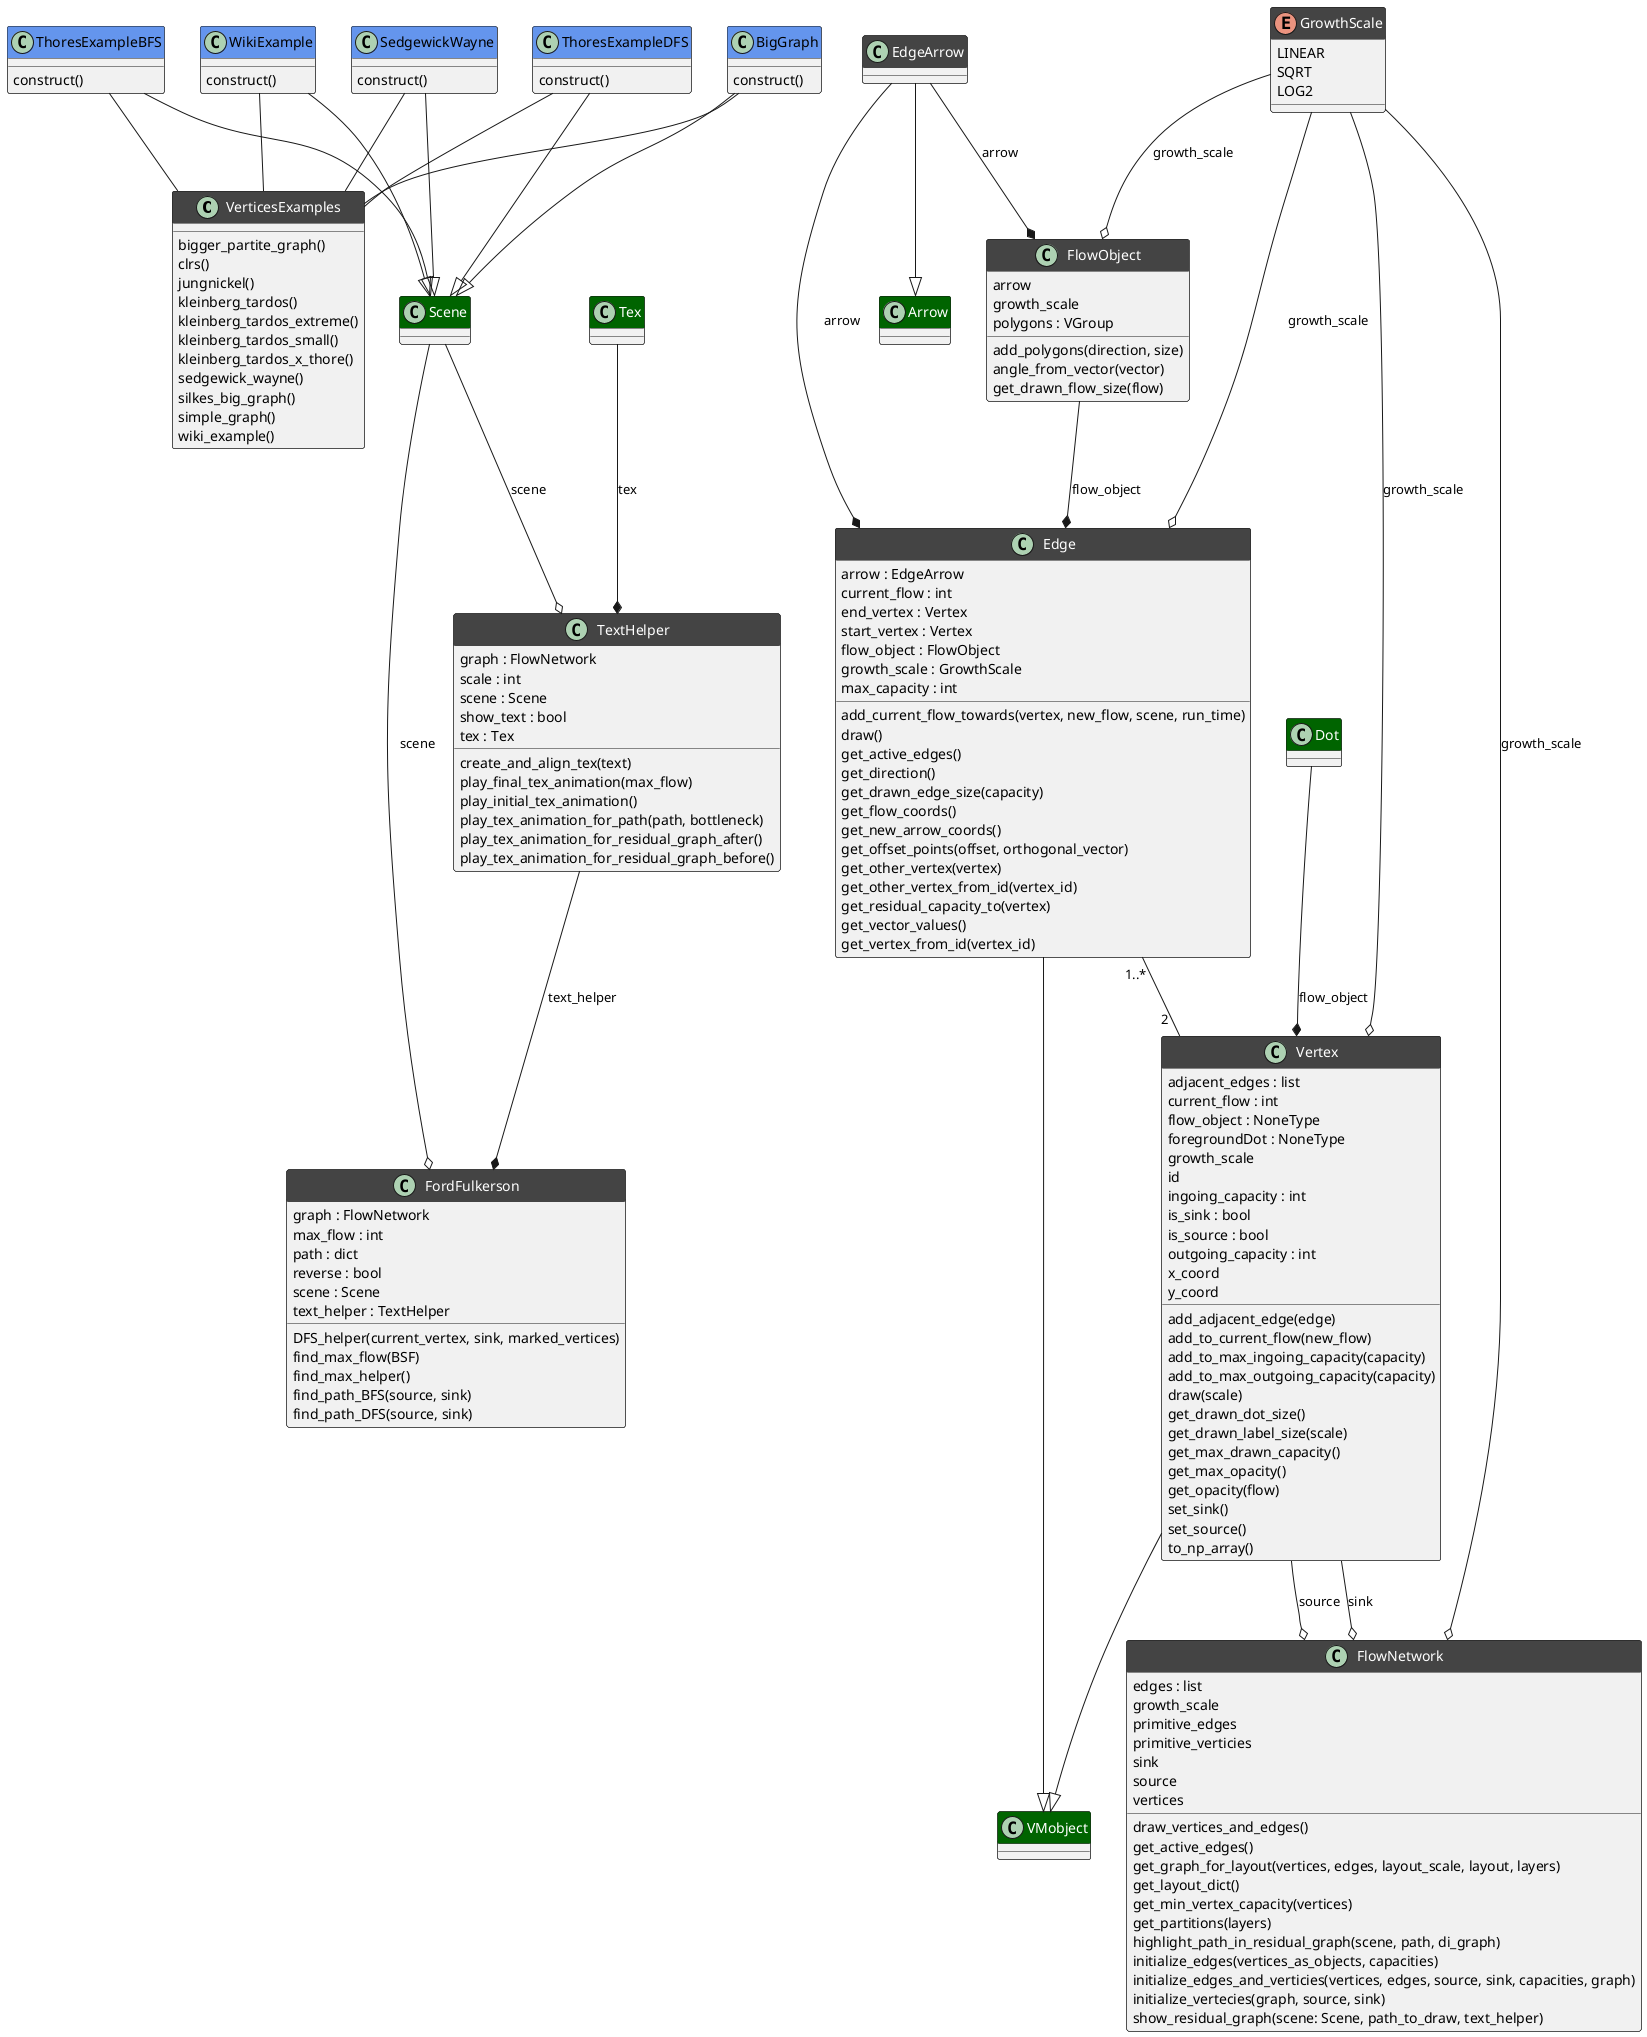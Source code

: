 @startuml classes
skinparam classFontColor automatic
skinparam classHeaderBackgroundColor #444
set namespaceSeparator none

class "VerticesExamples" as src.vertices_examples.VerticesExamples {
  bigger_partite_graph()
  clrs()
  jungnickel()
  kleinberg_tardos()
  kleinberg_tardos_extreme()
  kleinberg_tardos_small()
  kleinberg_tardos_x_thore()
  sedgewick_wayne()
  silkes_big_graph()
  simple_graph()
  wiki_example()
}

class "WikiExample" as src.main.WikiExample #header:CornFlowerBlue {
  construct()
}
class "ThoresExampleBFS" as src.main.ThoresExampleBFS #header:CornFlowerBlue {
  construct()
}
class "ThoresExampleDFS" as src.main.ThoresExampleDFS #header:CornFlowerBlue {
  construct()
}
class "SedgewickWayne" as src.main.SedgewickWayne #header:CornFlowerBlue {
  construct()
}
class "BigGraph" as src.main.BigGraph #header:CornFlowerBlue {
  construct()
}

class "Dot" as manim.mobject.geometry.arc.Dot #header:DarkGreen {}
class "Edge" as Edge {
  arrow : EdgeArrow
  current_flow : int
  end_vertex : Vertex
  start_vertex : Vertex
  flow_object : FlowObject
  growth_scale : GrowthScale
  max_capacity : int
  add_current_flow_towards(vertex, new_flow, scene, run_time)
  draw()
  get_active_edges()
  get_direction()
  get_drawn_edge_size(capacity)
  get_flow_coords()
  get_new_arrow_coords()
  get_offset_points(offset, orthogonal_vector)
  get_other_vertex(vertex)
  get_other_vertex_from_id(vertex_id)
  get_residual_capacity_to(vertex)
  get_vector_values()
  get_vertex_from_id(vertex_id)
}
class "EdgeArrow" as src.arrow.EdgeArrow {
}
class "FlowNetwork" as src.flow_network.FlowNetwork {
  edges : list
  growth_scale
  primitive_edges
  primitive_verticies
  sink
  source
  vertices
  draw_vertices_and_edges()
  get_active_edges()
  get_graph_for_layout(vertices, edges, layout_scale, layout, layers)
  get_layout_dict()
  get_min_vertex_capacity(vertices)
  get_partitions(layers)
  highlight_path_in_residual_graph(scene, path, di_graph)
  initialize_edges(vertices_as_objects, capacities)
  initialize_edges_and_verticies(vertices, edges, source, sink, capacities, graph)
  initialize_vertecies(graph, source, sink)
  show_residual_graph(scene: Scene, path_to_draw, text_helper)
}
class "FlowObject" as src.flow_object.FlowObject {
  arrow
  growth_scale
  polygons : VGroup
  add_polygons(direction, size)
  angle_from_vector(vector)
  get_drawn_flow_size(flow)
}
class "FordFulkerson" as src.ford_fulkerson.FordFulkerson {
  graph : FlowNetwork
  max_flow : int
  path : dict
  reverse : bool
  scene : Scene
  text_helper : TextHelper
  DFS_helper(current_vertex, sink, marked_vertices)
  find_max_flow(BSF)
  find_max_helper()
  find_path_BFS(source, sink)
  find_path_DFS(source, sink)
}
enum "GrowthScale" as src.utils.GrowthScale {
  LINEAR
  SQRT
  LOG2
}
class "Scene" as manim.scene.scene.Scene #header:DarkGreen {

}
class "Tex" as manim.mobject.text.tex_mobject.Tex #header:DarkGreen {
}
class "TextHelper" as src.tex.TextHelper {
  graph : FlowNetwork
  scale : int
  scene : Scene
  show_text : bool
  tex : Tex
  create_and_align_tex(text)
  play_final_tex_animation(max_flow)
  play_initial_tex_animation()
  play_tex_animation_for_path(path, bottleneck)
  play_tex_animation_for_residual_graph_after()
  play_tex_animation_for_residual_graph_before()
}

class "Vertex" as src.vertex.Vertex {
  adjacent_edges : list
  current_flow : int
  flow_object : NoneType
  foregroundDot : NoneType
  growth_scale
  id
  ingoing_capacity : int
  is_sink : bool
  is_source : bool
  outgoing_capacity : int
  x_coord
  y_coord
  add_adjacent_edge(edge)
  add_to_current_flow(new_flow)
  add_to_max_ingoing_capacity(capacity)
  add_to_max_outgoing_capacity(capacity)
  draw(scale)
  get_drawn_dot_size()
  get_drawn_label_size(scale)
  get_max_drawn_capacity()
  get_max_opacity()
  get_opacity(flow)
  set_sink()
  set_source()
  to_np_array()
}

class "VMobject" as VMobject #header:DarkGreen {}
class "Arrow" as Arrow #header:DarkGreen {}

Edge "1..*" -- "2  " src.vertex.Vertex
Edge --|> VMobject
src.vertex.Vertex --|> VMobject
src.arrow.EdgeArrow --|> Arrow
src.main.BigGraph --|> manim.scene.scene.Scene
src.main.SedgewickWayne --|> manim.scene.scene.Scene
src.main.ThoresExampleBFS --|> manim.scene.scene.Scene
src.main.ThoresExampleDFS --|> manim.scene.scene.Scene
src.main.WikiExample --|> manim.scene.scene.Scene
manim.mobject.geometry.arc.Dot --* src.vertex.Vertex : flow_object
manim.mobject.text.tex_mobject.Tex --* src.tex.TextHelper : tex
src.arrow.EdgeArrow --* Edge : arrow
src.arrow.EdgeArrow --* src.flow_object.FlowObject : arrow
src.flow_object.FlowObject --* Edge : flow_object
src.tex.TextHelper --* src.ford_fulkerson.FordFulkerson : text_helper
manim.scene.scene.Scene --o src.ford_fulkerson.FordFulkerson : scene
manim.scene.scene.Scene --o src.tex.TextHelper : scene
src.utils.GrowthScale --o src.flow_network.FlowNetwork : growth_scale
src.utils.GrowthScale --o Edge : growth_scale
src.utils.GrowthScale --o src.flow_object.FlowObject : growth_scale
src.utils.GrowthScale --o src.vertex.Vertex : growth_scale
src.vertex.Vertex --o src.flow_network.FlowNetwork : source
src.vertex.Vertex --o src.flow_network.FlowNetwork : sink
src.main.BigGraph -- src.vertices_examples.VerticesExamples
src.main.SedgewickWayne -- src.vertices_examples.VerticesExamples
src.main.ThoresExampleBFS -- src.vertices_examples.VerticesExamples
src.main.ThoresExampleDFS -- src.vertices_examples.VerticesExamples
src.main.WikiExample -- src.vertices_examples.VerticesExamples
@enduml
